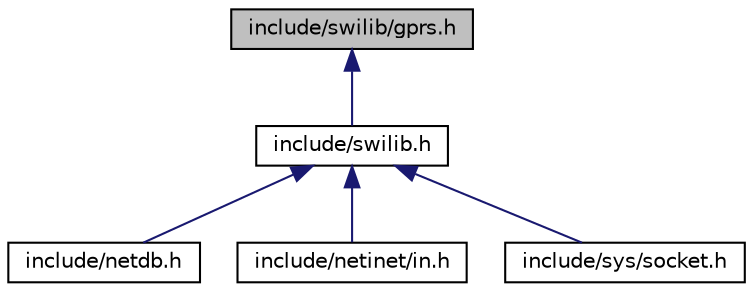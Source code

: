 digraph "include/swilib/gprs.h"
{
 // LATEX_PDF_SIZE
  edge [fontname="Helvetica",fontsize="10",labelfontname="Helvetica",labelfontsize="10"];
  node [fontname="Helvetica",fontsize="10",shape=record];
  Node1 [label="include/swilib/gprs.h",height=0.2,width=0.4,color="black", fillcolor="grey75", style="filled", fontcolor="black",tooltip=" "];
  Node1 -> Node2 [dir="back",color="midnightblue",fontsize="10",style="solid",fontname="Helvetica"];
  Node2 [label="include/swilib.h",height=0.2,width=0.4,color="black", fillcolor="white", style="filled",URL="$swilib_8h.html",tooltip=" "];
  Node2 -> Node3 [dir="back",color="midnightblue",fontsize="10",style="solid",fontname="Helvetica"];
  Node3 [label="include/netdb.h",height=0.2,width=0.4,color="black", fillcolor="white", style="filled",URL="$netdb_8h.html",tooltip=" "];
  Node2 -> Node4 [dir="back",color="midnightblue",fontsize="10",style="solid",fontname="Helvetica"];
  Node4 [label="include/netinet/in.h",height=0.2,width=0.4,color="black", fillcolor="white", style="filled",URL="$in_8h.html",tooltip=" "];
  Node2 -> Node5 [dir="back",color="midnightblue",fontsize="10",style="solid",fontname="Helvetica"];
  Node5 [label="include/sys/socket.h",height=0.2,width=0.4,color="black", fillcolor="white", style="filled",URL="$sys_2socket_8h.html",tooltip=" "];
}
